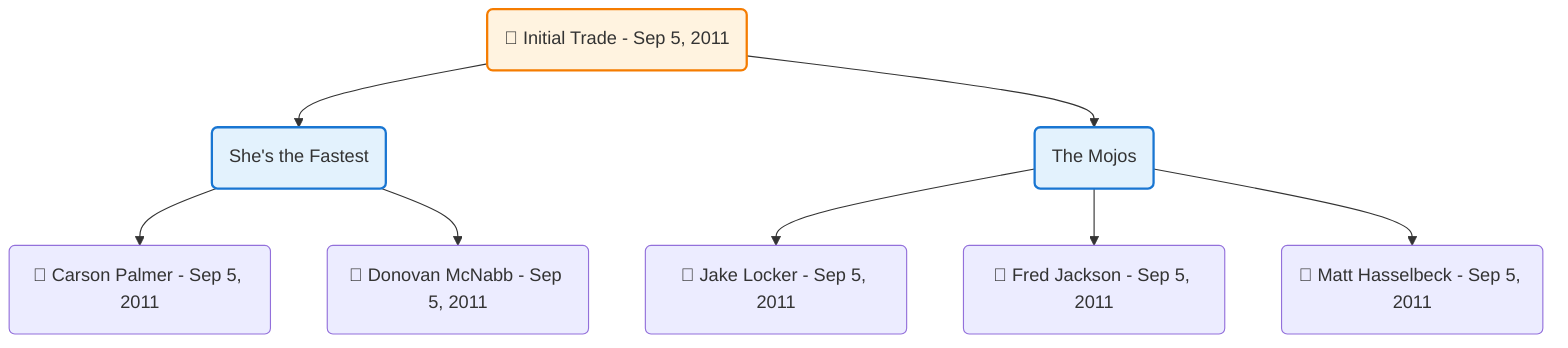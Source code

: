 flowchart TD

    TRADE_MAIN("🔄 Initial Trade - Sep 5, 2011")
    TEAM_1("She's the Fastest")
    TEAM_2("The Mojos")
    NODE_3fb45558-e298-43f9-abe0-83bba06369a4("🔄 Carson Palmer - Sep 5, 2011")
    NODE_d9b1f0b8-3ceb-410b-b870-adbc42d858cf("🔄 Jake Locker - Sep 5, 2011")
    NODE_9fb7c6fc-2700-4796-93a2-b25034e4f94a("🔄 Donovan McNabb - Sep 5, 2011")
    NODE_a15969ab-7116-42b2-9cc6-cd88a6629dd3("🔄 Fred Jackson - Sep 5, 2011")
    NODE_076fa604-7bd4-44ae-b63b-d606811f16af("🔄 Matt Hasselbeck - Sep 5, 2011")

    TRADE_MAIN --> TEAM_1
    TRADE_MAIN --> TEAM_2
    TEAM_1 --> NODE_3fb45558-e298-43f9-abe0-83bba06369a4
    TEAM_2 --> NODE_d9b1f0b8-3ceb-410b-b870-adbc42d858cf
    TEAM_1 --> NODE_9fb7c6fc-2700-4796-93a2-b25034e4f94a
    TEAM_2 --> NODE_a15969ab-7116-42b2-9cc6-cd88a6629dd3
    TEAM_2 --> NODE_076fa604-7bd4-44ae-b63b-d606811f16af

    %% Node styling
    classDef teamNode fill:#e3f2fd,stroke:#1976d2,stroke-width:2px
    classDef tradeNode fill:#fff3e0,stroke:#f57c00,stroke-width:2px
    classDef playerNode fill:#f3e5f5,stroke:#7b1fa2,stroke-width:1px
    classDef nonRootPlayerNode fill:#f5f5f5,stroke:#757575,stroke-width:1px
    classDef endNode fill:#ffebee,stroke:#c62828,stroke-width:2px
    classDef waiverNode fill:#e8f5e8,stroke:#388e3c,stroke-width:2px
    classDef championshipNode fill:#fff9c4,stroke:#f57f17,stroke-width:3px

    class TEAM_1,TEAM_2 teamNode
    class TRADE_MAIN tradeNode